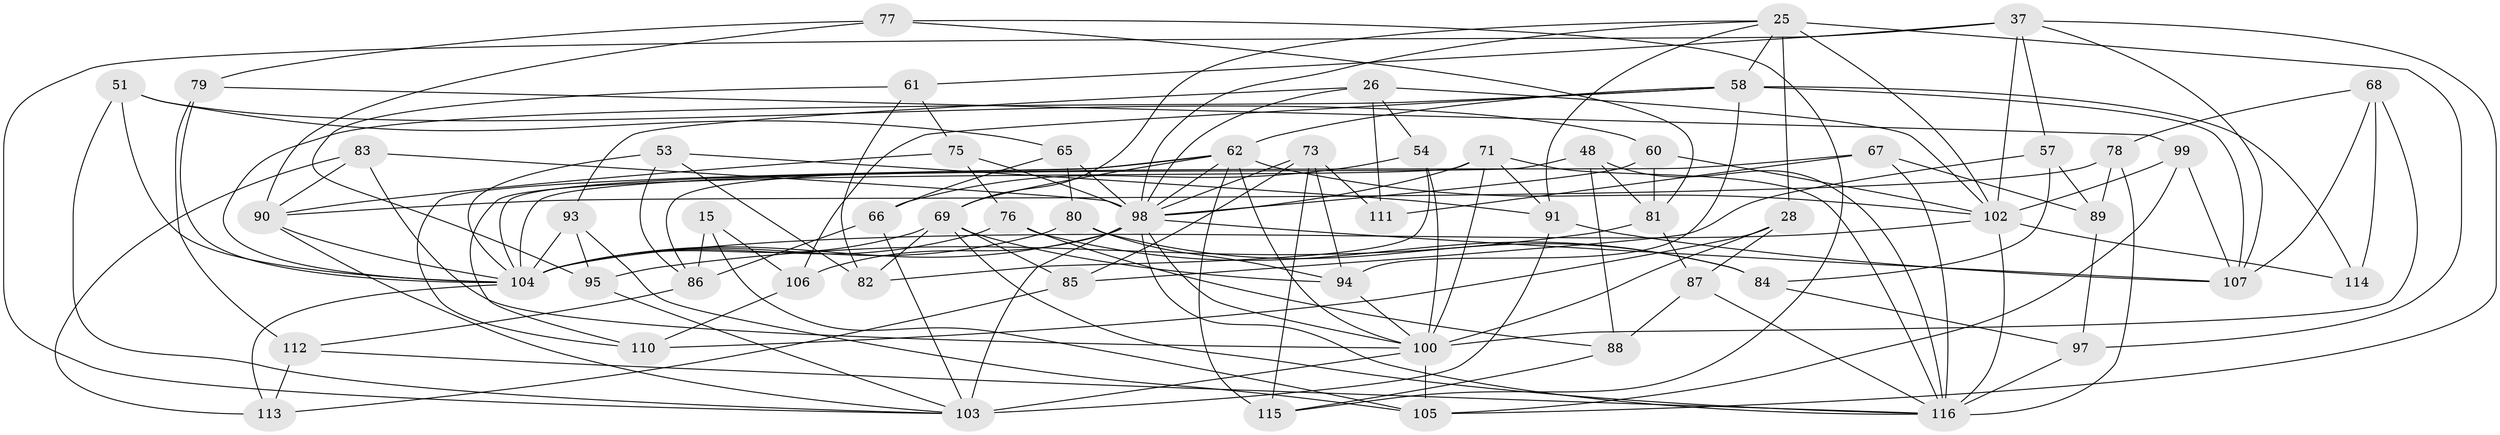 // original degree distribution, {4: 1.0}
// Generated by graph-tools (version 1.1) at 2025/58/03/09/25 04:58:35]
// undirected, 58 vertices, 149 edges
graph export_dot {
graph [start="1"]
  node [color=gray90,style=filled];
  15;
  25 [super="+2+4"];
  26 [super="+19"];
  28 [super="+6"];
  37 [super="+9+20"];
  48;
  51;
  53;
  54;
  57;
  58 [super="+40"];
  60 [super="+50"];
  61;
  62 [super="+42"];
  65 [super="+45"];
  66;
  67;
  68 [super="+38"];
  69 [super="+47+49"];
  71 [super="+31"];
  73 [super="+3"];
  75;
  76;
  77;
  78;
  79;
  80;
  81 [super="+1"];
  82;
  83;
  84;
  85;
  86 [super="+14"];
  87;
  88;
  89;
  90 [super="+36"];
  91 [super="+74"];
  93;
  94 [super="+59"];
  95;
  97;
  98 [super="+96+56"];
  99;
  100 [super="+63"];
  102 [super="+52+39+92"];
  103 [super="+101"];
  104 [super="+5+22+11+27+43+55"];
  105 [super="+64"];
  106;
  107 [super="+72+32"];
  110;
  111;
  112;
  113;
  114 [super="+29"];
  115;
  116 [super="+10+108+70+109"];
  15 -- 86 [weight=2];
  15 -- 106;
  15 -- 105;
  25 -- 91;
  25 -- 97;
  25 -- 28 [weight=2];
  25 -- 58;
  25 -- 98;
  25 -- 102;
  25 -- 69;
  26 -- 111 [weight=2];
  26 -- 93;
  26 -- 54;
  26 -- 102;
  26 -- 98;
  28 -- 110;
  28 -- 100 [weight=2];
  28 -- 87;
  37 -- 57;
  37 -- 105;
  37 -- 107 [weight=2];
  37 -- 61;
  37 -- 102 [weight=2];
  37 -- 103;
  48 -- 88;
  48 -- 81;
  48 -- 116;
  48 -- 104;
  51 -- 103;
  51 -- 60;
  51 -- 65;
  51 -- 104;
  53 -- 82;
  53 -- 86;
  53 -- 104;
  53 -- 91;
  54 -- 82;
  54 -- 66;
  54 -- 100;
  57 -- 89;
  57 -- 84;
  57 -- 85;
  58 -- 106;
  58 -- 114 [weight=2];
  58 -- 107;
  58 -- 62;
  58 -- 104;
  58 -- 94;
  60 -- 81 [weight=2];
  60 -- 98;
  60 -- 102 [weight=2];
  61 -- 82;
  61 -- 95;
  61 -- 75;
  62 -- 115;
  62 -- 98;
  62 -- 86;
  62 -- 110;
  62 -- 102;
  62 -- 100;
  62 -- 69;
  65 -- 66;
  65 -- 80;
  65 -- 98 [weight=3];
  66 -- 86;
  66 -- 103;
  67 -- 89;
  67 -- 104;
  67 -- 111;
  67 -- 116;
  68 -- 78;
  68 -- 107 [weight=2];
  68 -- 114 [weight=2];
  68 -- 100;
  69 -- 82;
  69 -- 116;
  69 -- 104 [weight=2];
  69 -- 85;
  69 -- 94;
  71 -- 110;
  71 -- 98 [weight=2];
  71 -- 100;
  71 -- 116;
  71 -- 91;
  73 -- 85;
  73 -- 115;
  73 -- 94 [weight=2];
  73 -- 111;
  73 -- 98;
  75 -- 76;
  75 -- 90;
  75 -- 98;
  76 -- 84;
  76 -- 88;
  76 -- 104;
  77 -- 115;
  77 -- 81;
  77 -- 79;
  77 -- 90;
  78 -- 89;
  78 -- 90;
  78 -- 116;
  79 -- 99;
  79 -- 112;
  79 -- 104;
  80 -- 104;
  80 -- 94;
  80 -- 84;
  81 -- 95;
  81 -- 87;
  83 -- 113;
  83 -- 98;
  83 -- 100;
  83 -- 90;
  84 -- 97;
  85 -- 113;
  86 -- 112;
  87 -- 88;
  87 -- 116;
  88 -- 115;
  89 -- 97;
  90 -- 103;
  90 -- 104;
  91 -- 107;
  91 -- 103 [weight=2];
  93 -- 95;
  93 -- 104;
  93 -- 105;
  94 -- 100;
  95 -- 103;
  97 -- 116;
  98 -- 103 [weight=2];
  98 -- 107 [weight=3];
  98 -- 100;
  98 -- 106;
  98 -- 116;
  98 -- 104 [weight=2];
  99 -- 102;
  99 -- 105;
  99 -- 107;
  100 -- 105 [weight=2];
  100 -- 103;
  102 -- 114 [weight=2];
  102 -- 116 [weight=3];
  102 -- 104;
  104 -- 113;
  106 -- 110;
  112 -- 113;
  112 -- 116;
}
